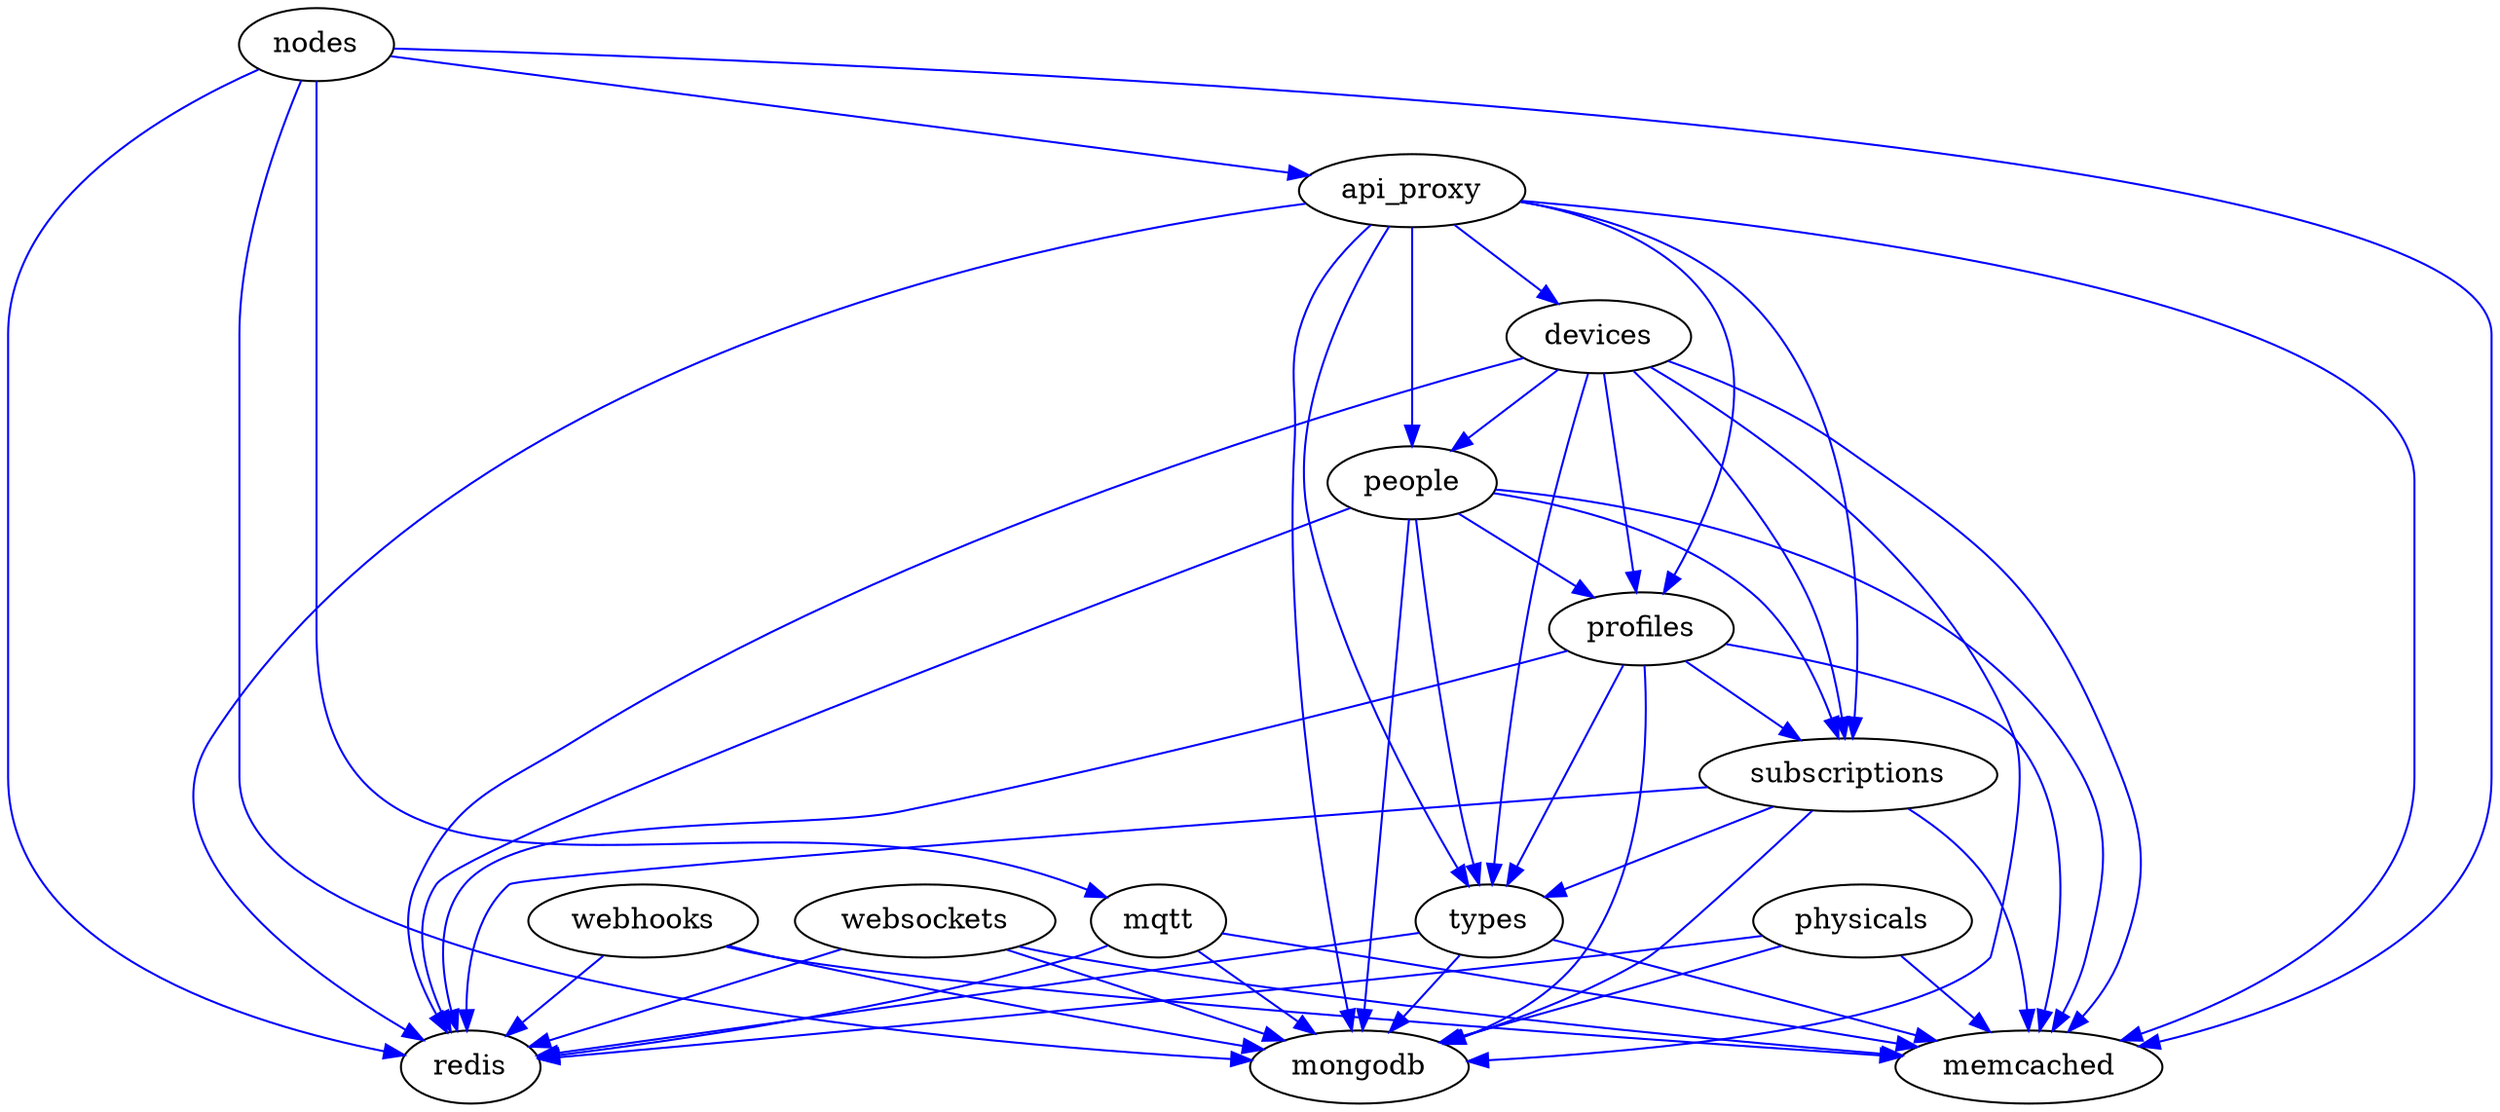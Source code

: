 digraph {
api_proxy->memcached[color=blue]
api_proxy->types[color=blue]
api_proxy->subscriptions[color=blue]
api_proxy->devices[color=blue]
api_proxy->profiles[color=blue]
api_proxy->people[color=blue]
api_proxy->mongodb[color=blue]
api_proxy->redis[color=blue]
devices->memcached[color=blue]
devices->types[color=blue]
devices->subscriptions[color=blue]
devices->profiles[color=blue]
devices->mongodb[color=blue]
devices->people[color=blue]
devices->redis[color=blue]
mqtt->memcached[color=blue]
mqtt->mongodb[color=blue]
mqtt->redis[color=blue]
nodes->memcached[color=blue]
nodes->api_proxy[color=blue]
nodes->mqtt[color=blue]
nodes->mongodb[color=blue]
nodes->redis[color=blue]
people->memcached[color=blue]
people->types[color=blue]
people->subscriptions[color=blue]
people->profiles[color=blue]
people->mongodb[color=blue]
people->redis[color=blue]
physicals->memcached[color=blue]
physicals->mongodb[color=blue]
physicals->redis[color=blue]
profiles->memcached[color=blue]
profiles->types[color=blue]
profiles->subscriptions[color=blue]
profiles->mongodb[color=blue]
profiles->redis[color=blue]
subscriptions->memcached[color=blue]
subscriptions->types[color=blue]
subscriptions->mongodb[color=blue]
subscriptions->redis[color=blue]
types->memcached[color=blue]
types->mongodb[color=blue]
types->redis[color=blue]
webhooks->memcached[color=blue]
webhooks->mongodb[color=blue]
webhooks->redis[color=blue]
websockets->memcached[color=blue]
websockets->mongodb[color=blue]
websockets->redis[color=blue]
}
